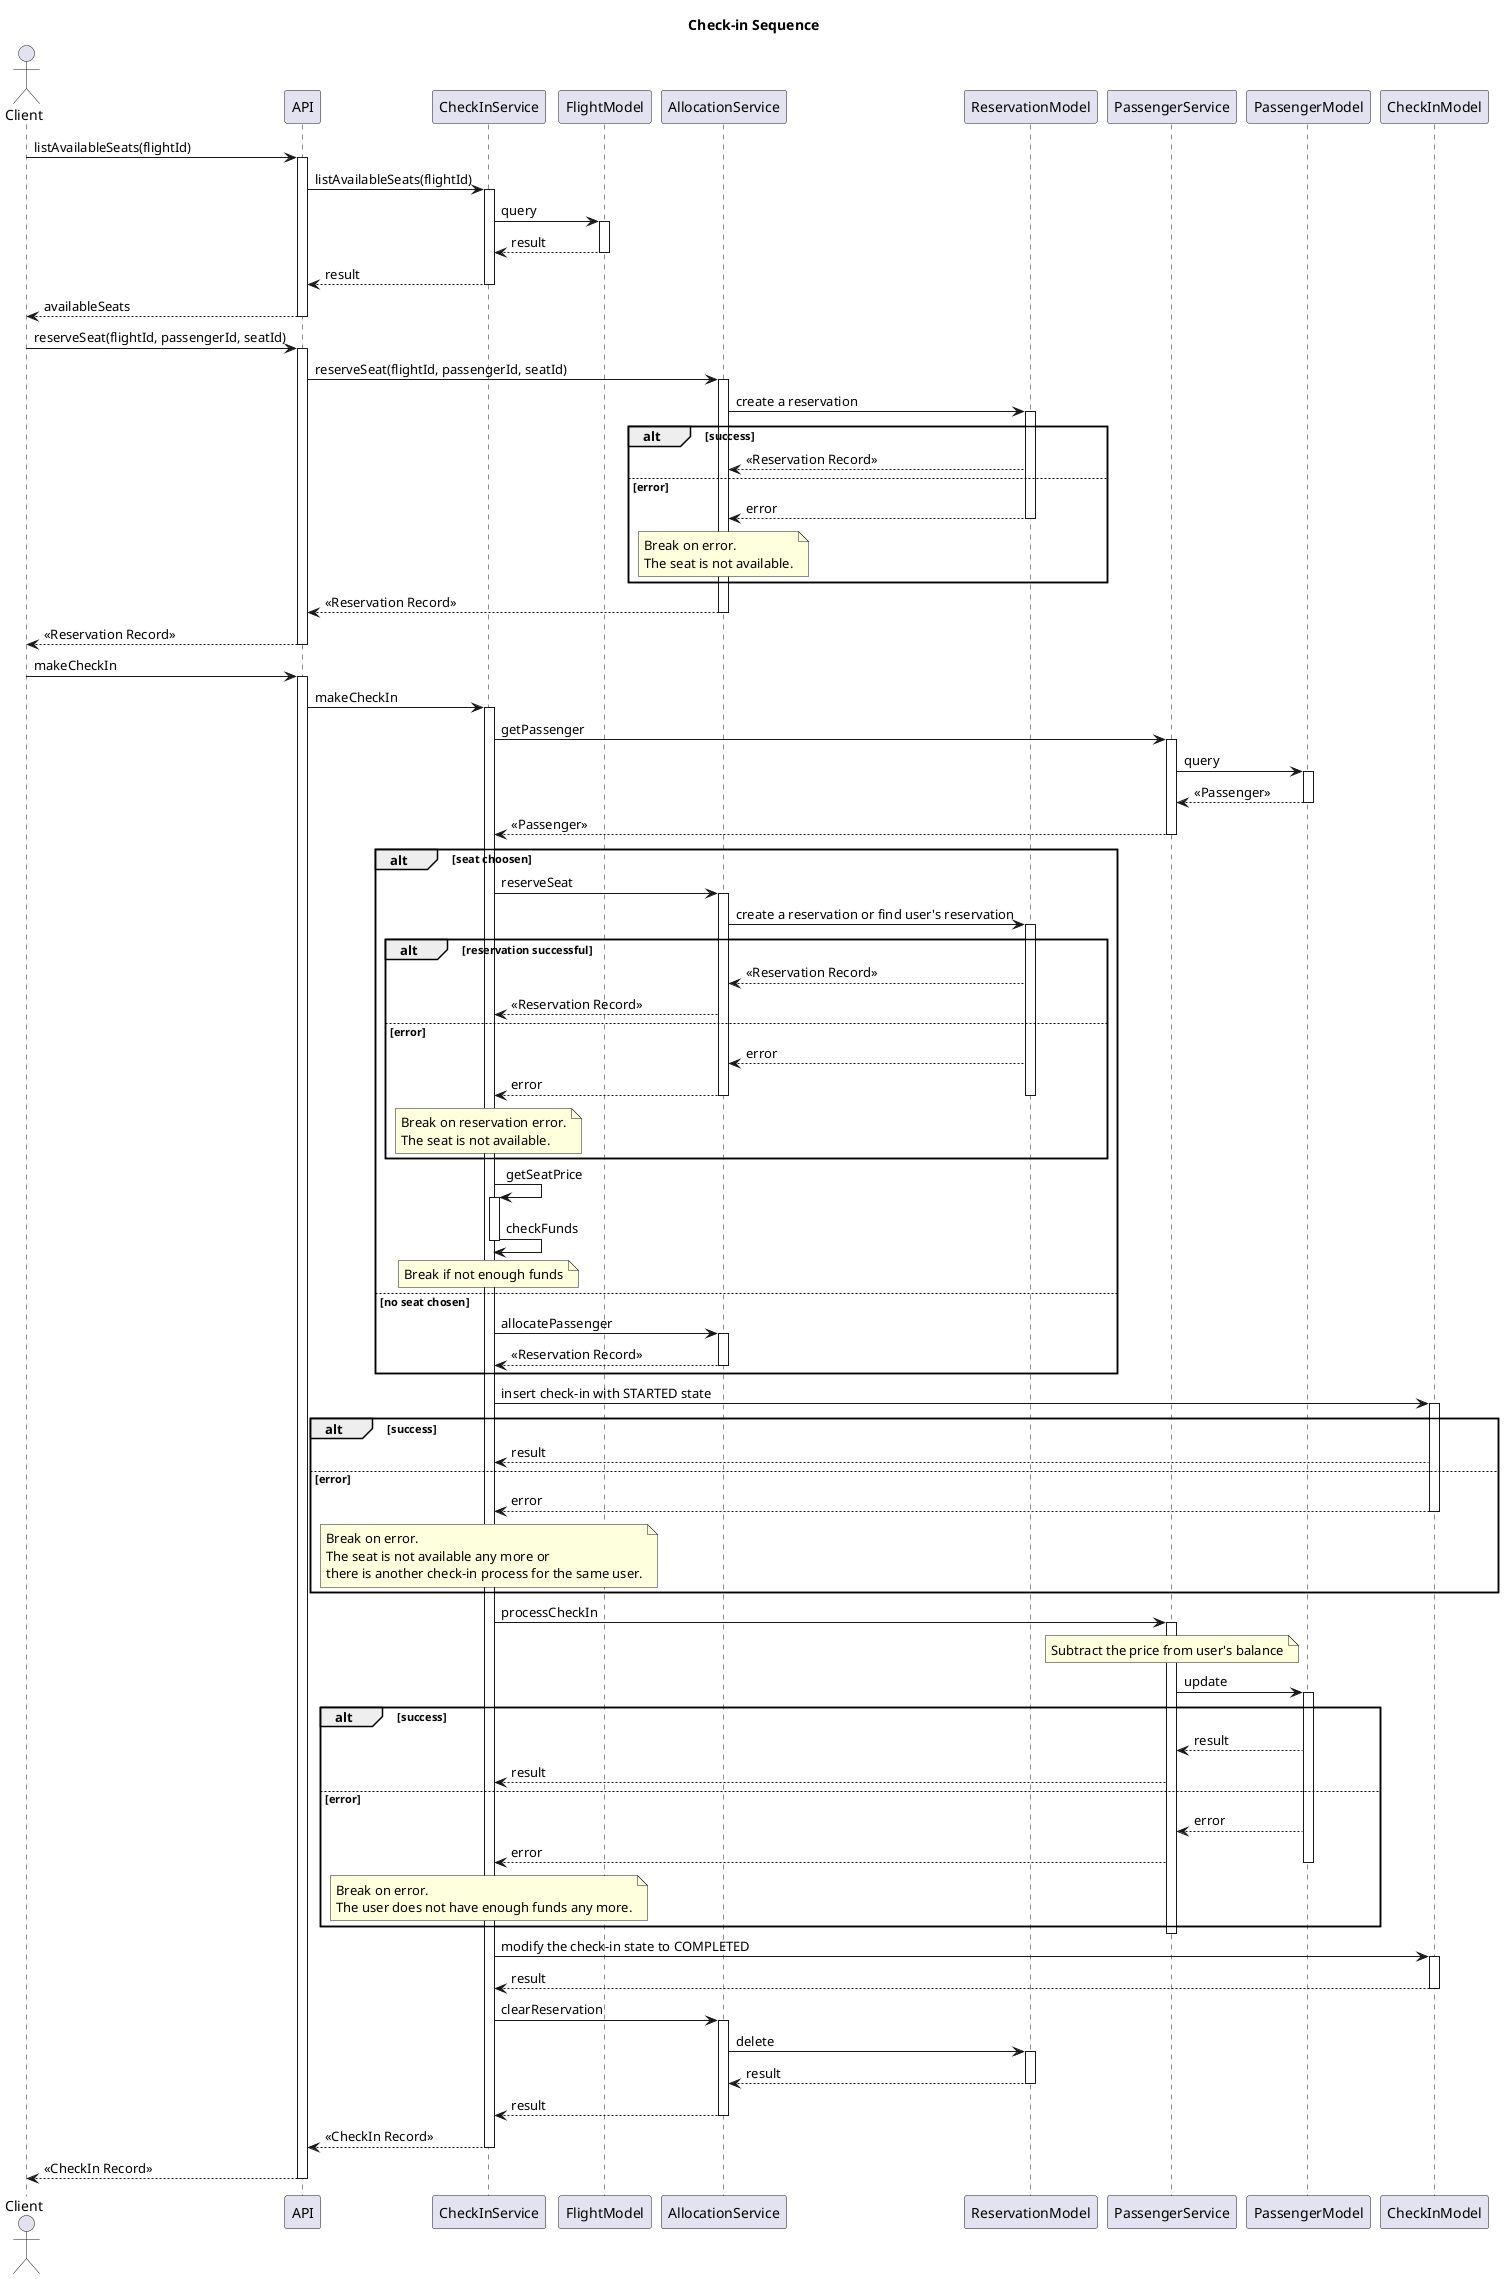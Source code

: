 @startuml
title Check-in Sequence
actor Client


Client -> API : listAvailableSeats(flightId)
activate API
API -> CheckInService : listAvailableSeats(flightId)
activate CheckInService
CheckInService -> FlightModel : query
activate FlightModel
FlightModel --> CheckInService : result
deactivate FlightModel
CheckInService --> API : result
deactivate CheckInService
API --> Client : availableSeats
deactivate API

Client -> API : reserveSeat(flightId, passengerId, seatId)
activate API
API -> AllocationService : reserveSeat(flightId, passengerId, seatId)
activate AllocationService
AllocationService -> ReservationModel : create a reservation
activate ReservationModel
alt success
  ReservationModel --> AllocationService : <<Reservation Record>>
else error
  ReservationModel --> AllocationService : error
  deactivate ReservationModel
  note over AllocationService: Break on error.\nThe seat is not available.
end
AllocationService --> API : <<Reservation Record>>
deactivate AllocationService
API --> Client : <<Reservation Record>>
deactivate API


Client -> API : makeCheckIn
activate API
API -> CheckInService : makeCheckIn
activate CheckInService
CheckInService -> PassengerService : getPassenger
activate PassengerService
PassengerService -> PassengerModel : query
activate PassengerModel
PassengerModel --> PassengerService : <<Passenger>>
deactivate PassengerModel
PassengerService --> CheckInService : <<Passenger>>
deactivate PassengerService
alt seat choosen
  CheckInService -> AllocationService : reserveSeat
  activate AllocationService
  AllocationService -> ReservationModel : create a reservation or find user's reservation
  activate ReservationModel
  alt reservation successful
    ReservationModel --> AllocationService : <<Reservation Record>>
    AllocationService --> CheckInService : <<Reservation Record>>
  else error
    ReservationModel --> AllocationService : error
    AllocationService --> CheckInService : error
    deactivate ReservationModel
    deactivate AllocationService
    note over CheckInService: Break on reservation error.\nThe seat is not available.
  end
  CheckInService -> CheckInService : getSeatPrice
  activate CheckInService
  CheckInService -> CheckInService : checkFunds
  deactivate CheckInService
  note over CheckInService: Break if not enough funds
else no seat chosen
  CheckInService -> AllocationService : allocatePassenger
  activate AllocationService
  AllocationService --> CheckInService : <<Reservation Record>>
  deactivate AllocationService
end

CheckInService -> CheckInModel : insert check-in with STARTED state
activate CheckInModel
alt success
  CheckInModel --> CheckInService : result
else error
  CheckInModel --> CheckInService : error
  deactivate CheckInModel
  note over CheckInService: Break on error.\nThe seat is not available any more or\nthere is another check-in process for the same user.
end

CheckInService -> PassengerService : processCheckIn
activate PassengerService
note over PassengerService: Subtract the price from user's balance
PassengerService -> PassengerModel : update
activate PassengerModel
alt success
  PassengerModel --> PassengerService : result
  PassengerService --> CheckInService : result
else error
  PassengerModel --> PassengerService : error
  PassengerService --> CheckInService : error
  deactivate PassengerModel
  note over CheckInService : Break on error.\nThe user does not have enough funds any more.
end
deactivate PassengerService


CheckInService -> CheckInModel : modify the check-in state to COMPLETED
activate CheckInModel
CheckInModel --> CheckInService : result
deactivate CheckInModel

CheckInService -> AllocationService : clearReservation
activate AllocationService
AllocationService -> ReservationModel : delete
activate ReservationModel
ReservationModel --> AllocationService : result
deactivate ReservationModel
AllocationService --> CheckInService : result
deactivate AllocationService

CheckInService --> API : <<CheckIn Record>>
deactivate CheckInService
API --> Client : <<CheckIn Record>>
deactivate API


@enduml

